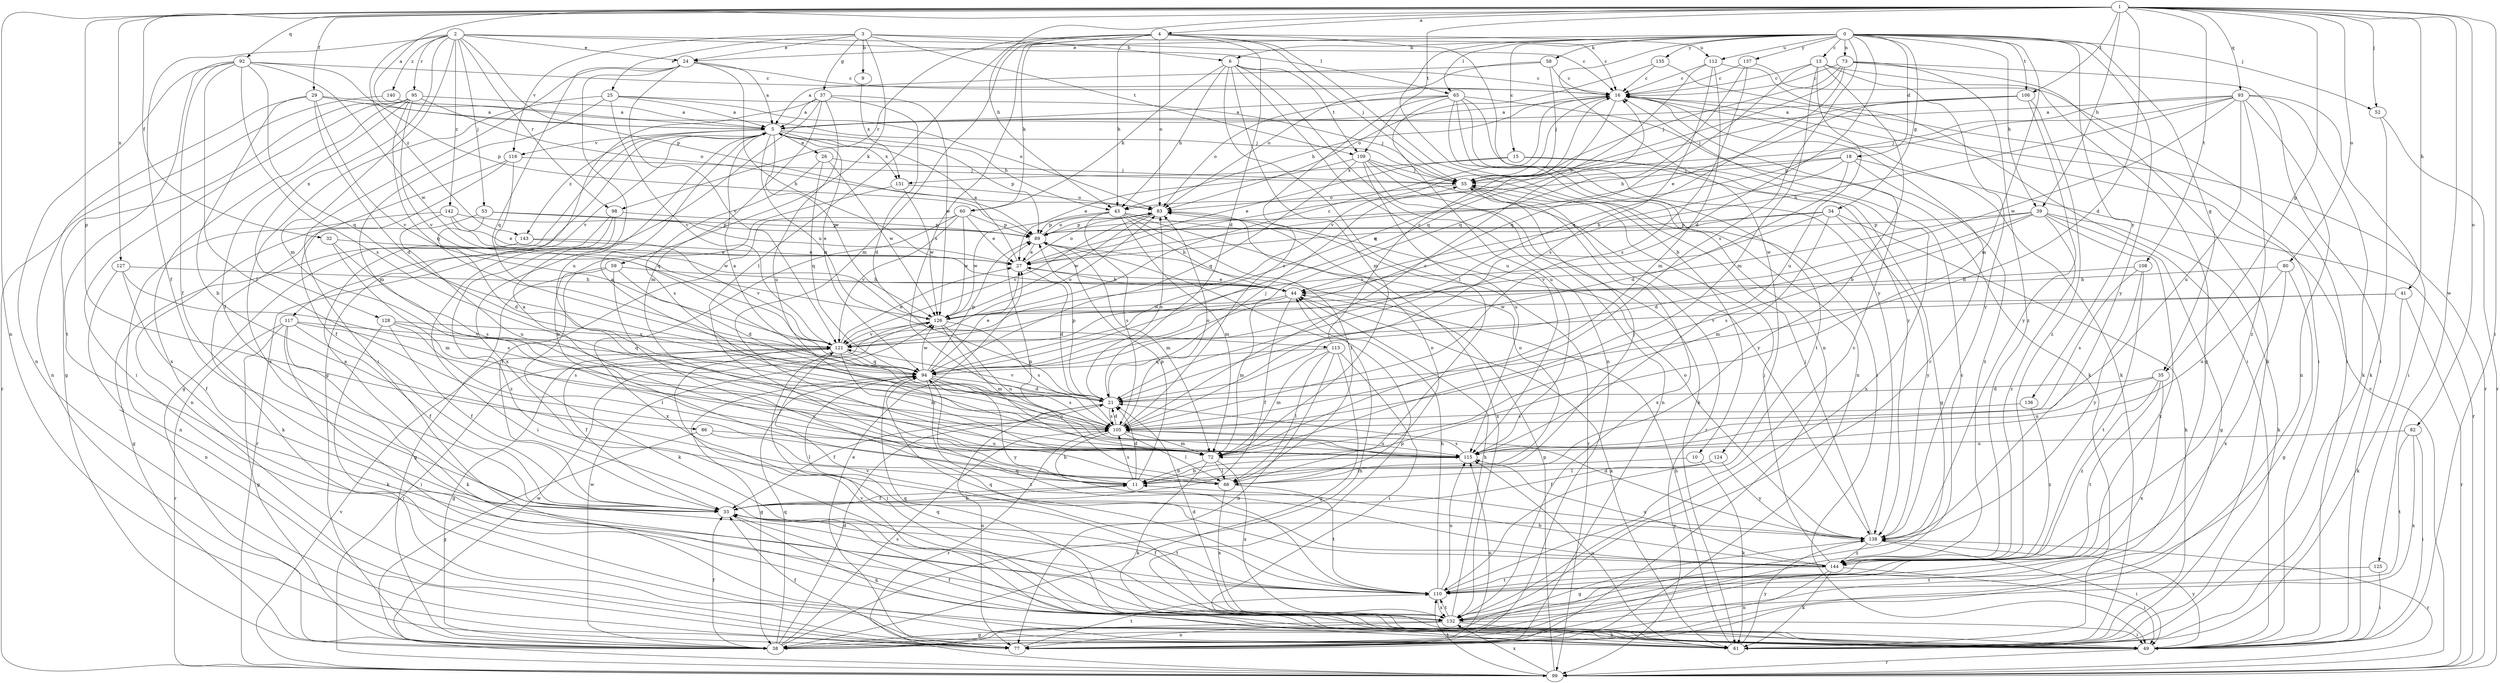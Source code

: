 strict digraph  {
0;
1;
2;
3;
4;
5;
6;
9;
10;
11;
13;
15;
16;
18;
21;
24;
25;
26;
27;
29;
32;
33;
34;
35;
37;
38;
39;
41;
43;
44;
49;
52;
53;
55;
58;
59;
60;
61;
65;
66;
72;
73;
77;
80;
82;
83;
86;
89;
92;
93;
94;
95;
98;
99;
105;
106;
108;
109;
110;
112;
113;
115;
116;
117;
121;
124;
125;
126;
127;
128;
131;
132;
135;
136;
137;
138;
140;
142;
143;
144;
0 -> 6  [label=b];
0 -> 13  [label=c];
0 -> 15  [label=c];
0 -> 18  [label=d];
0 -> 21  [label=d];
0 -> 24  [label=e];
0 -> 34  [label=g];
0 -> 35  [label=g];
0 -> 39  [label=h];
0 -> 52  [label=j];
0 -> 58  [label=k];
0 -> 65  [label=l];
0 -> 72  [label=m];
0 -> 73  [label=n];
0 -> 77  [label=n];
0 -> 105  [label=s];
0 -> 106  [label=t];
0 -> 112  [label=u];
0 -> 124  [label=w];
0 -> 135  [label=y];
0 -> 136  [label=y];
0 -> 137  [label=y];
0 -> 138  [label=y];
1 -> 4  [label=a];
1 -> 5  [label=a];
1 -> 21  [label=d];
1 -> 29  [label=f];
1 -> 32  [label=f];
1 -> 35  [label=g];
1 -> 39  [label=h];
1 -> 41  [label=h];
1 -> 43  [label=h];
1 -> 49  [label=i];
1 -> 52  [label=j];
1 -> 77  [label=n];
1 -> 80  [label=o];
1 -> 82  [label=o];
1 -> 86  [label=p];
1 -> 92  [label=q];
1 -> 93  [label=q];
1 -> 106  [label=t];
1 -> 108  [label=t];
1 -> 109  [label=t];
1 -> 125  [label=w];
1 -> 127  [label=x];
2 -> 16  [label=c];
2 -> 24  [label=e];
2 -> 33  [label=f];
2 -> 53  [label=j];
2 -> 65  [label=l];
2 -> 72  [label=m];
2 -> 89  [label=p];
2 -> 95  [label=r];
2 -> 98  [label=r];
2 -> 128  [label=x];
2 -> 140  [label=z];
2 -> 142  [label=z];
2 -> 143  [label=z];
3 -> 6  [label=b];
3 -> 9  [label=b];
3 -> 16  [label=c];
3 -> 24  [label=e];
3 -> 25  [label=e];
3 -> 37  [label=g];
3 -> 59  [label=k];
3 -> 109  [label=t];
3 -> 116  [label=v];
4 -> 10  [label=b];
4 -> 21  [label=d];
4 -> 43  [label=h];
4 -> 55  [label=j];
4 -> 60  [label=k];
4 -> 66  [label=l];
4 -> 72  [label=m];
4 -> 83  [label=o];
4 -> 98  [label=r];
4 -> 105  [label=s];
4 -> 112  [label=u];
4 -> 138  [label=y];
5 -> 26  [label=e];
5 -> 38  [label=g];
5 -> 43  [label=h];
5 -> 89  [label=p];
5 -> 94  [label=q];
5 -> 113  [label=u];
5 -> 116  [label=v];
5 -> 117  [label=v];
5 -> 126  [label=w];
5 -> 131  [label=x];
5 -> 143  [label=z];
6 -> 16  [label=c];
6 -> 43  [label=h];
6 -> 60  [label=k];
6 -> 66  [label=l];
6 -> 72  [label=m];
6 -> 77  [label=n];
6 -> 109  [label=t];
6 -> 115  [label=u];
9 -> 131  [label=x];
10 -> 61  [label=k];
10 -> 66  [label=l];
11 -> 5  [label=a];
11 -> 21  [label=d];
11 -> 33  [label=f];
11 -> 55  [label=j];
11 -> 83  [label=o];
11 -> 89  [label=p];
11 -> 105  [label=s];
13 -> 11  [label=b];
13 -> 16  [label=c];
13 -> 38  [label=g];
13 -> 72  [label=m];
13 -> 94  [label=q];
13 -> 115  [label=u];
13 -> 138  [label=y];
15 -> 27  [label=e];
15 -> 38  [label=g];
15 -> 131  [label=x];
15 -> 132  [label=x];
16 -> 5  [label=a];
16 -> 43  [label=h];
16 -> 61  [label=k];
16 -> 94  [label=q];
16 -> 99  [label=r];
16 -> 121  [label=v];
18 -> 21  [label=d];
18 -> 43  [label=h];
18 -> 44  [label=h];
18 -> 55  [label=j];
18 -> 99  [label=r];
18 -> 144  [label=z];
21 -> 5  [label=a];
21 -> 33  [label=f];
21 -> 55  [label=j];
21 -> 77  [label=n];
21 -> 83  [label=o];
21 -> 89  [label=p];
21 -> 105  [label=s];
21 -> 121  [label=v];
24 -> 5  [label=a];
24 -> 16  [label=c];
24 -> 44  [label=h];
24 -> 49  [label=i];
24 -> 94  [label=q];
24 -> 115  [label=u];
24 -> 121  [label=v];
25 -> 5  [label=a];
25 -> 55  [label=j];
25 -> 72  [label=m];
25 -> 83  [label=o];
25 -> 121  [label=v];
25 -> 132  [label=x];
26 -> 55  [label=j];
26 -> 94  [label=q];
26 -> 105  [label=s];
26 -> 126  [label=w];
27 -> 5  [label=a];
27 -> 21  [label=d];
27 -> 44  [label=h];
27 -> 83  [label=o];
29 -> 5  [label=a];
29 -> 11  [label=b];
29 -> 21  [label=d];
29 -> 55  [label=j];
29 -> 77  [label=n];
29 -> 121  [label=v];
32 -> 27  [label=e];
32 -> 72  [label=m];
32 -> 105  [label=s];
33 -> 11  [label=b];
33 -> 61  [label=k];
33 -> 110  [label=t];
33 -> 138  [label=y];
34 -> 27  [label=e];
34 -> 61  [label=k];
34 -> 72  [label=m];
34 -> 89  [label=p];
34 -> 121  [label=v];
34 -> 138  [label=y];
35 -> 21  [label=d];
35 -> 110  [label=t];
35 -> 115  [label=u];
35 -> 132  [label=x];
35 -> 144  [label=z];
37 -> 5  [label=a];
37 -> 21  [label=d];
37 -> 38  [label=g];
37 -> 72  [label=m];
37 -> 115  [label=u];
37 -> 126  [label=w];
37 -> 132  [label=x];
38 -> 16  [label=c];
38 -> 21  [label=d];
38 -> 33  [label=f];
38 -> 44  [label=h];
38 -> 94  [label=q];
38 -> 105  [label=s];
38 -> 126  [label=w];
39 -> 21  [label=d];
39 -> 38  [label=g];
39 -> 61  [label=k];
39 -> 89  [label=p];
39 -> 105  [label=s];
39 -> 121  [label=v];
39 -> 132  [label=x];
39 -> 144  [label=z];
41 -> 61  [label=k];
41 -> 99  [label=r];
41 -> 121  [label=v];
41 -> 126  [label=w];
43 -> 44  [label=h];
43 -> 66  [label=l];
43 -> 72  [label=m];
43 -> 89  [label=p];
43 -> 99  [label=r];
43 -> 105  [label=s];
43 -> 126  [label=w];
43 -> 132  [label=x];
44 -> 27  [label=e];
44 -> 33  [label=f];
44 -> 61  [label=k];
44 -> 72  [label=m];
44 -> 126  [label=w];
49 -> 33  [label=f];
49 -> 89  [label=p];
49 -> 94  [label=q];
49 -> 99  [label=r];
49 -> 121  [label=v];
49 -> 138  [label=y];
52 -> 61  [label=k];
52 -> 99  [label=r];
53 -> 21  [label=d];
53 -> 27  [label=e];
53 -> 61  [label=k];
53 -> 89  [label=p];
55 -> 83  [label=o];
55 -> 99  [label=r];
55 -> 132  [label=x];
58 -> 5  [label=a];
58 -> 16  [label=c];
58 -> 55  [label=j];
58 -> 83  [label=o];
59 -> 21  [label=d];
59 -> 38  [label=g];
59 -> 44  [label=h];
59 -> 61  [label=k];
59 -> 144  [label=z];
60 -> 27  [label=e];
60 -> 33  [label=f];
60 -> 89  [label=p];
60 -> 121  [label=v];
60 -> 126  [label=w];
60 -> 132  [label=x];
61 -> 44  [label=h];
61 -> 115  [label=u];
61 -> 138  [label=y];
65 -> 5  [label=a];
65 -> 49  [label=i];
65 -> 61  [label=k];
65 -> 77  [label=n];
65 -> 83  [label=o];
65 -> 105  [label=s];
65 -> 110  [label=t];
65 -> 115  [label=u];
65 -> 138  [label=y];
66 -> 83  [label=o];
66 -> 89  [label=p];
66 -> 110  [label=t];
66 -> 132  [label=x];
72 -> 11  [label=b];
72 -> 61  [label=k];
72 -> 66  [label=l];
72 -> 132  [label=x];
73 -> 16  [label=c];
73 -> 27  [label=e];
73 -> 49  [label=i];
73 -> 55  [label=j];
73 -> 61  [label=k];
73 -> 94  [label=q];
73 -> 144  [label=z];
77 -> 27  [label=e];
77 -> 33  [label=f];
77 -> 110  [label=t];
77 -> 115  [label=u];
80 -> 38  [label=g];
80 -> 44  [label=h];
80 -> 115  [label=u];
80 -> 132  [label=x];
82 -> 49  [label=i];
82 -> 110  [label=t];
82 -> 115  [label=u];
82 -> 132  [label=x];
83 -> 89  [label=p];
83 -> 121  [label=v];
83 -> 126  [label=w];
86 -> 38  [label=g];
86 -> 66  [label=l];
86 -> 115  [label=u];
89 -> 27  [label=e];
89 -> 72  [label=m];
89 -> 83  [label=o];
92 -> 16  [label=c];
92 -> 33  [label=f];
92 -> 66  [label=l];
92 -> 77  [label=n];
92 -> 89  [label=p];
92 -> 94  [label=q];
92 -> 105  [label=s];
92 -> 110  [label=t];
92 -> 126  [label=w];
93 -> 5  [label=a];
93 -> 44  [label=h];
93 -> 49  [label=i];
93 -> 55  [label=j];
93 -> 61  [label=k];
93 -> 77  [label=n];
93 -> 89  [label=p];
93 -> 115  [label=u];
93 -> 126  [label=w];
93 -> 144  [label=z];
94 -> 21  [label=d];
94 -> 27  [label=e];
94 -> 38  [label=g];
94 -> 89  [label=p];
94 -> 105  [label=s];
94 -> 110  [label=t];
94 -> 115  [label=u];
94 -> 126  [label=w];
94 -> 138  [label=y];
95 -> 5  [label=a];
95 -> 33  [label=f];
95 -> 38  [label=g];
95 -> 49  [label=i];
95 -> 83  [label=o];
95 -> 94  [label=q];
95 -> 121  [label=v];
95 -> 132  [label=x];
98 -> 49  [label=i];
98 -> 89  [label=p];
98 -> 99  [label=r];
98 -> 144  [label=z];
99 -> 16  [label=c];
99 -> 89  [label=p];
99 -> 110  [label=t];
99 -> 121  [label=v];
99 -> 126  [label=w];
99 -> 132  [label=x];
105 -> 5  [label=a];
105 -> 11  [label=b];
105 -> 16  [label=c];
105 -> 21  [label=d];
105 -> 66  [label=l];
105 -> 72  [label=m];
105 -> 83  [label=o];
105 -> 99  [label=r];
105 -> 115  [label=u];
106 -> 5  [label=a];
106 -> 27  [label=e];
106 -> 55  [label=j];
106 -> 138  [label=y];
106 -> 144  [label=z];
108 -> 44  [label=h];
108 -> 105  [label=s];
108 -> 110  [label=t];
108 -> 138  [label=y];
109 -> 27  [label=e];
109 -> 55  [label=j];
109 -> 61  [label=k];
109 -> 77  [label=n];
109 -> 94  [label=q];
109 -> 115  [label=u];
109 -> 138  [label=y];
110 -> 5  [label=a];
110 -> 16  [label=c];
110 -> 33  [label=f];
110 -> 44  [label=h];
110 -> 94  [label=q];
110 -> 115  [label=u];
110 -> 121  [label=v];
110 -> 132  [label=x];
112 -> 16  [label=c];
112 -> 49  [label=i];
112 -> 72  [label=m];
112 -> 94  [label=q];
112 -> 105  [label=s];
113 -> 16  [label=c];
113 -> 38  [label=g];
113 -> 49  [label=i];
113 -> 66  [label=l];
113 -> 72  [label=m];
113 -> 77  [label=n];
113 -> 94  [label=q];
115 -> 11  [label=b];
115 -> 105  [label=s];
116 -> 33  [label=f];
116 -> 55  [label=j];
116 -> 77  [label=n];
116 -> 94  [label=q];
117 -> 33  [label=f];
117 -> 38  [label=g];
117 -> 49  [label=i];
117 -> 61  [label=k];
117 -> 99  [label=r];
117 -> 105  [label=s];
117 -> 121  [label=v];
121 -> 27  [label=e];
121 -> 33  [label=f];
121 -> 38  [label=g];
121 -> 49  [label=i];
121 -> 72  [label=m];
121 -> 83  [label=o];
121 -> 94  [label=q];
124 -> 33  [label=f];
124 -> 66  [label=l];
124 -> 138  [label=y];
125 -> 49  [label=i];
125 -> 110  [label=t];
126 -> 16  [label=c];
126 -> 72  [label=m];
126 -> 99  [label=r];
126 -> 105  [label=s];
126 -> 115  [label=u];
126 -> 121  [label=v];
127 -> 33  [label=f];
127 -> 44  [label=h];
127 -> 77  [label=n];
127 -> 105  [label=s];
128 -> 33  [label=f];
128 -> 61  [label=k];
128 -> 66  [label=l];
128 -> 94  [label=q];
128 -> 121  [label=v];
131 -> 11  [label=b];
131 -> 83  [label=o];
131 -> 126  [label=w];
132 -> 16  [label=c];
132 -> 21  [label=d];
132 -> 38  [label=g];
132 -> 44  [label=h];
132 -> 49  [label=i];
132 -> 61  [label=k];
132 -> 77  [label=n];
132 -> 94  [label=q];
132 -> 110  [label=t];
135 -> 16  [label=c];
135 -> 49  [label=i];
135 -> 83  [label=o];
136 -> 105  [label=s];
136 -> 144  [label=z];
137 -> 16  [label=c];
137 -> 49  [label=i];
137 -> 94  [label=q];
137 -> 105  [label=s];
138 -> 21  [label=d];
138 -> 38  [label=g];
138 -> 49  [label=i];
138 -> 55  [label=j];
138 -> 83  [label=o];
138 -> 99  [label=r];
138 -> 144  [label=z];
140 -> 5  [label=a];
140 -> 99  [label=r];
142 -> 27  [label=e];
142 -> 77  [label=n];
142 -> 89  [label=p];
142 -> 115  [label=u];
142 -> 126  [label=w];
143 -> 27  [label=e];
143 -> 38  [label=g];
143 -> 121  [label=v];
144 -> 11  [label=b];
144 -> 49  [label=i];
144 -> 55  [label=j];
144 -> 61  [label=k];
144 -> 77  [label=n];
144 -> 94  [label=q];
144 -> 110  [label=t];
144 -> 115  [label=u];
}
